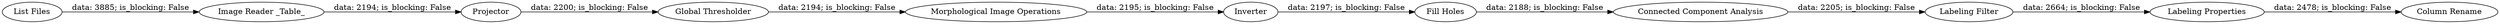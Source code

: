 digraph {
	"-8511722555303999911_11" [label="Image Reader _Table_"]
	"-8589383910546884572_16" [label="Column Rename"]
	"-8589383910546884572_2" [label="Fill Holes"]
	"-8589383910546884572_15" [label="Labeling Properties"]
	"-8589383910546884572_3" [label="Global Thresholder"]
	"-8589383910546884572_9" [label="Labeling Filter"]
	"-8589383910546884572_7" [label="Connected Component Analysis"]
	"-8589383910546884572_10" [label=Projector]
	"-8511722555303999911_12" [label="List Files"]
	"-8589383910546884572_4" [label="Morphological Image Operations"]
	"-8589383910546884572_5" [label=Inverter]
	"-8589383910546884572_9" -> "-8589383910546884572_15" [label="data: 2664; is_blocking: False"]
	"-8589383910546884572_3" -> "-8589383910546884572_4" [label="data: 2194; is_blocking: False"]
	"-8589383910546884572_4" -> "-8589383910546884572_5" [label="data: 2195; is_blocking: False"]
	"-8511722555303999911_11" -> "-8589383910546884572_10" [label="data: 2194; is_blocking: False"]
	"-8589383910546884572_10" -> "-8589383910546884572_3" [label="data: 2200; is_blocking: False"]
	"-8589383910546884572_7" -> "-8589383910546884572_9" [label="data: 2205; is_blocking: False"]
	"-8589383910546884572_2" -> "-8589383910546884572_7" [label="data: 2188; is_blocking: False"]
	"-8589383910546884572_15" -> "-8589383910546884572_16" [label="data: 2478; is_blocking: False"]
	"-8511722555303999911_12" -> "-8511722555303999911_11" [label="data: 3885; is_blocking: False"]
	"-8589383910546884572_5" -> "-8589383910546884572_2" [label="data: 2197; is_blocking: False"]
	rankdir=LR
}
